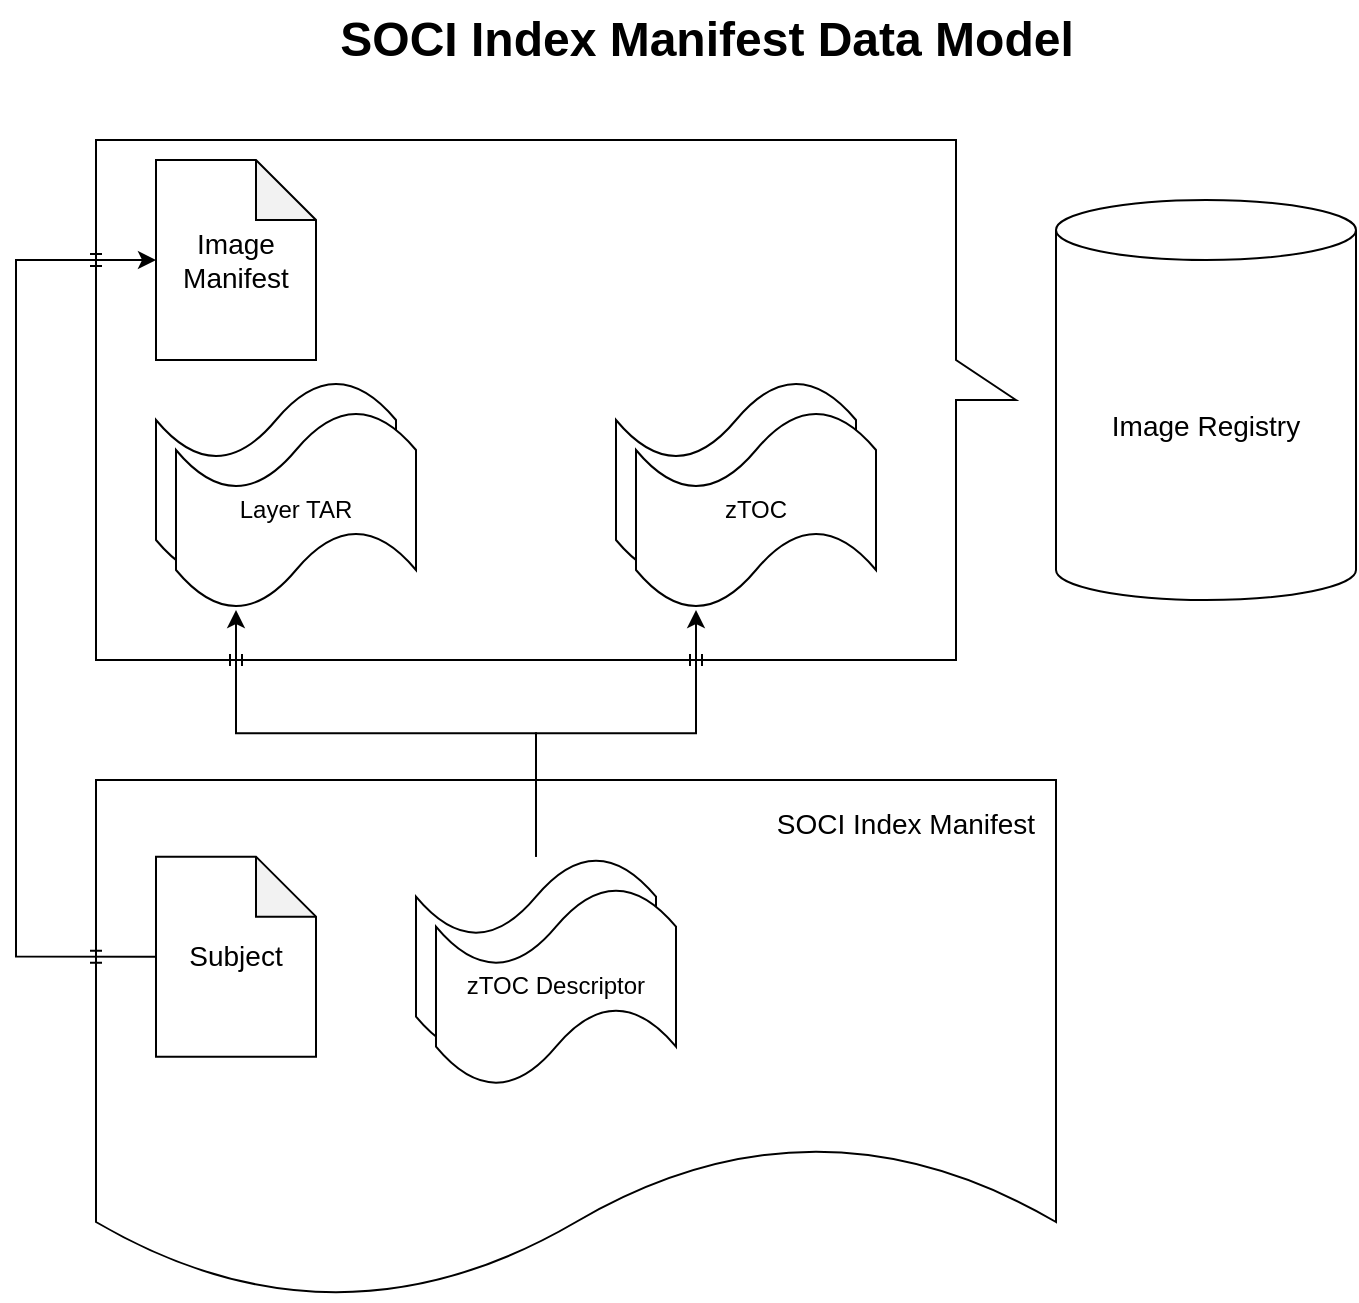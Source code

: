 <mxfile version="21.7.4" pages="3">
  <diagram id="SrsEUKPQzTuFIiwJ74g3" name="SOCI Index Manifest Conceptual Data Model">
    <mxGraphModel dx="871" dy="557" grid="1" gridSize="10" guides="1" tooltips="1" connect="1" arrows="1" fold="1" page="1" pageScale="1" pageWidth="850" pageHeight="1100" math="0" shadow="0">
      <root>
        <mxCell id="0" />
        <mxCell id="1" parent="0" />
        <mxCell id="FyN6CTO_EVjRVQTpH4Jl-3" value="" style="endArrow=none;html=1;rounded=0;entryX=0;entryY=0.25;entryDx=0;entryDy=0;exitX=0;exitY=0.75;exitDx=0;exitDy=0;" edge="1" parent="1" source="b5TryvZq0dLBTrqWfXX_-22" target="b5TryvZq0dLBTrqWfXX_-22">
          <mxGeometry width="50" height="50" relative="1" as="geometry">
            <mxPoint x="30" y="600" as="sourcePoint" />
            <mxPoint x="80" y="550" as="targetPoint" />
          </mxGeometry>
        </mxCell>
        <mxCell id="b5TryvZq0dLBTrqWfXX_-2" value="" style="shape=callout;whiteSpace=wrap;html=1;perimeter=calloutPerimeter;direction=north;" parent="1" vertex="1">
          <mxGeometry x="120" y="80" width="460" height="260" as="geometry" />
        </mxCell>
        <mxCell id="Pcr5lFeToXjoZPdI28by-1" value="&lt;font style=&quot;font-size: 14px;&quot;&gt;Image Registry&lt;/font&gt;" style="shape=cylinder3;whiteSpace=wrap;html=1;boundedLbl=1;backgroundOutline=1;size=15;" parent="1" vertex="1">
          <mxGeometry x="600" y="110" width="150" height="200" as="geometry" />
        </mxCell>
        <mxCell id="b5TryvZq0dLBTrqWfXX_-1" value="SOCI Index Manifest Data Model" style="text;strokeColor=none;fillColor=none;html=1;fontSize=24;fontStyle=1;verticalAlign=middle;align=center;" parent="1" vertex="1">
          <mxGeometry x="375" y="10" width="100" height="40" as="geometry" />
        </mxCell>
        <mxCell id="b5TryvZq0dLBTrqWfXX_-3" value="&lt;font style=&quot;font-size: 14px;&quot;&gt;Image&lt;br&gt;Manifest&lt;/font&gt;" style="shape=note;whiteSpace=wrap;html=1;backgroundOutline=1;darkOpacity=0.05;" parent="1" vertex="1">
          <mxGeometry x="150" y="90" width="80" height="100" as="geometry" />
        </mxCell>
        <mxCell id="6-Rnrs3Tz1sssGdccral-2" value="" style="group" parent="1" vertex="1" connectable="0">
          <mxGeometry x="150" y="200" width="130" height="115" as="geometry" />
        </mxCell>
        <mxCell id="b5TryvZq0dLBTrqWfXX_-10" value="" style="shape=tape;whiteSpace=wrap;html=1;" parent="6-Rnrs3Tz1sssGdccral-2" vertex="1">
          <mxGeometry width="120" height="100" as="geometry" />
        </mxCell>
        <mxCell id="b5TryvZq0dLBTrqWfXX_-11" value="Layer TAR" style="shape=tape;whiteSpace=wrap;html=1;" parent="6-Rnrs3Tz1sssGdccral-2" vertex="1">
          <mxGeometry x="10" y="15" width="120" height="100" as="geometry" />
        </mxCell>
        <mxCell id="Mg72toaegfRqloMlvEUf-1" value="" style="group" parent="1" vertex="1" connectable="0">
          <mxGeometry x="380" y="200" width="130" height="115" as="geometry" />
        </mxCell>
        <mxCell id="Mg72toaegfRqloMlvEUf-2" value="" style="shape=tape;whiteSpace=wrap;html=1;" parent="Mg72toaegfRqloMlvEUf-1" vertex="1">
          <mxGeometry width="120" height="100" as="geometry" />
        </mxCell>
        <mxCell id="Mg72toaegfRqloMlvEUf-3" value="zTOC" style="shape=tape;whiteSpace=wrap;html=1;" parent="Mg72toaegfRqloMlvEUf-1" vertex="1">
          <mxGeometry x="10" y="15" width="120" height="100" as="geometry" />
        </mxCell>
        <mxCell id="b5TryvZq0dLBTrqWfXX_-22" value="" style="shape=document;whiteSpace=wrap;html=1;boundedLbl=1;" parent="1" vertex="1">
          <mxGeometry x="120" y="400" width="480" height="260" as="geometry" />
        </mxCell>
        <mxCell id="b5TryvZq0dLBTrqWfXX_-27" value="&lt;font style=&quot;font-size: 14px;&quot;&gt;SOCI Index Manifest&lt;/font&gt;" style="text;html=1;strokeColor=none;fillColor=none;align=center;verticalAlign=middle;whiteSpace=wrap;rounded=0;" parent="1" vertex="1">
          <mxGeometry x="450" y="400" width="150" height="43.33" as="geometry" />
        </mxCell>
        <mxCell id="FyN6CTO_EVjRVQTpH4Jl-2" style="edgeStyle=orthogonalEdgeStyle;rounded=0;orthogonalLoop=1;jettySize=auto;html=1;exitX=0;exitY=0.5;exitDx=0;exitDy=0;exitPerimeter=0;entryX=0;entryY=0.5;entryDx=0;entryDy=0;entryPerimeter=0;jumpStyle=none;" edge="1" parent="1" source="b5TryvZq0dLBTrqWfXX_-31" target="b5TryvZq0dLBTrqWfXX_-3">
          <mxGeometry relative="1" as="geometry">
            <Array as="points">
              <mxPoint x="80" y="488" />
              <mxPoint x="80" y="140" />
            </Array>
          </mxGeometry>
        </mxCell>
        <mxCell id="b5TryvZq0dLBTrqWfXX_-31" value="&lt;font style=&quot;font-size: 14px;&quot;&gt;Subject&lt;/font&gt;" style="shape=note;whiteSpace=wrap;html=1;backgroundOutline=1;darkOpacity=0.05;" parent="1" vertex="1">
          <mxGeometry x="150" y="438.33" width="80" height="100" as="geometry" />
        </mxCell>
        <mxCell id="b5TryvZq0dLBTrqWfXX_-28" value="" style="endArrow=none;html=1;rounded=0;entryX=0;entryY=0.75;entryDx=0;entryDy=0;exitX=0;exitY=0.25;exitDx=0;exitDy=0;" parent="1" source="b5TryvZq0dLBTrqWfXX_-22" target="b5TryvZq0dLBTrqWfXX_-22" edge="1">
          <mxGeometry width="50" height="50" relative="1" as="geometry">
            <mxPoint x="386.667" y="1822.222" as="sourcePoint" />
            <mxPoint x="453.333" y="1750" as="targetPoint" />
          </mxGeometry>
        </mxCell>
        <mxCell id="6-Rnrs3Tz1sssGdccral-1" value="" style="group" parent="1" vertex="1" connectable="0">
          <mxGeometry x="280" y="438.33" width="130" height="115" as="geometry" />
        </mxCell>
        <mxCell id="b5TryvZq0dLBTrqWfXX_-33" value="" style="shape=tape;whiteSpace=wrap;html=1;" parent="6-Rnrs3Tz1sssGdccral-1" vertex="1">
          <mxGeometry width="120" height="100" as="geometry" />
        </mxCell>
        <mxCell id="b5TryvZq0dLBTrqWfXX_-34" value="zTOC Descriptor" style="shape=tape;whiteSpace=wrap;html=1;" parent="6-Rnrs3Tz1sssGdccral-1" vertex="1">
          <mxGeometry x="10" y="15" width="120" height="100" as="geometry" />
        </mxCell>
        <mxCell id="FyN6CTO_EVjRVQTpH4Jl-7" style="edgeStyle=orthogonalEdgeStyle;rounded=0;orthogonalLoop=1;jettySize=auto;html=1;entryX=0.25;entryY=1;entryDx=0;entryDy=0;entryPerimeter=0;" edge="1" parent="1" source="b5TryvZq0dLBTrqWfXX_-33" target="b5TryvZq0dLBTrqWfXX_-11">
          <mxGeometry relative="1" as="geometry" />
        </mxCell>
        <mxCell id="FyN6CTO_EVjRVQTpH4Jl-8" style="edgeStyle=orthogonalEdgeStyle;rounded=0;orthogonalLoop=1;jettySize=auto;html=1;entryX=0.25;entryY=1;entryDx=0;entryDy=0;entryPerimeter=0;jumpStyle=line;" edge="1" parent="1" source="b5TryvZq0dLBTrqWfXX_-33" target="Mg72toaegfRqloMlvEUf-3">
          <mxGeometry relative="1" as="geometry" />
        </mxCell>
        <mxCell id="FyN6CTO_EVjRVQTpH4Jl-9" value="" style="endArrow=none;html=1;rounded=0;entryX=0;entryY=0;entryDx=0;entryDy=0;entryPerimeter=0;exitX=0;exitY=0;exitDx=0;exitDy=430;exitPerimeter=0;jumpStyle=line;" edge="1" parent="1" source="b5TryvZq0dLBTrqWfXX_-2" target="b5TryvZq0dLBTrqWfXX_-2">
          <mxGeometry width="50" height="50" relative="1" as="geometry">
            <mxPoint x="-20" y="430" as="sourcePoint" />
            <mxPoint x="30" y="380" as="targetPoint" />
          </mxGeometry>
        </mxCell>
        <mxCell id="b5TryvZq0dLBTrqWfXX_-9" value="" style="endArrow=none;html=1;rounded=0;entryX=0;entryY=0.5;entryDx=0;entryDy=0;exitX=0;exitY=0.25;exitDx=0;exitDy=0;jumpStyle=line;" parent="1" source="b5TryvZq0dLBTrqWfXX_-22" target="b5TryvZq0dLBTrqWfXX_-22" edge="1">
          <mxGeometry width="50" height="50" relative="1" as="geometry">
            <mxPoint x="320" y="805" as="sourcePoint" />
            <mxPoint x="320" y="895" as="targetPoint" />
          </mxGeometry>
        </mxCell>
        <mxCell id="FyN6CTO_EVjRVQTpH4Jl-4" value="" style="endArrow=none;html=1;rounded=0;entryX=1;entryY=0;entryDx=0;entryDy=0;entryPerimeter=0;exitX=0.5;exitY=0;exitDx=0;exitDy=0;exitPerimeter=0;jumpStyle=line;" edge="1" parent="1" source="b5TryvZq0dLBTrqWfXX_-2" target="b5TryvZq0dLBTrqWfXX_-2">
          <mxGeometry width="50" height="50" relative="1" as="geometry">
            <mxPoint y="160" as="sourcePoint" />
            <mxPoint x="50" y="110" as="targetPoint" />
          </mxGeometry>
        </mxCell>
      </root>
    </mxGraphModel>
  </diagram>
  <diagram id="JRSb18XIy7-BX75Ahl7u" name="zTOC Conceptual Data Model">
    <mxGraphModel dx="1306" dy="836" grid="1" gridSize="10" guides="1" tooltips="1" connect="1" arrows="1" fold="1" page="1" pageScale="1" pageWidth="850" pageHeight="1100" math="0" shadow="0">
      <root>
        <mxCell id="0" />
        <mxCell id="1" parent="0" />
        <mxCell id="0-VWB_O9_oW7rKXWSyIv-12" value="" style="shape=document;whiteSpace=wrap;html=1;boundedLbl=1;direction=west;" parent="1" vertex="1">
          <mxGeometry x="85" y="600" width="635" height="290" as="geometry" />
        </mxCell>
        <mxCell id="Xldncla22xmtP08vMowO-5" value="filename: &quot;File 1&quot;&lt;br&gt;offset: 1024&lt;br&gt;size: 2342022&lt;br&gt;type: &quot;reg&quot;&lt;br&gt;ownership: root:wheel&lt;br&gt;permissions: -rw-r--r--&lt;br&gt;timestamp: Oct 13 11:59" style="text;strokeColor=none;fillColor=none;align=left;verticalAlign=middle;spacingLeft=4;spacingRight=4;overflow=hidden;points=[[0,0.5],[1,0.5]];portConstraint=eastwest;rotatable=0;whiteSpace=wrap;html=1;" vertex="1" parent="1">
          <mxGeometry x="280" y="750" width="160" height="120" as="geometry" />
        </mxCell>
        <mxCell id="0-VWB_O9_oW7rKXWSyIv-37" value="filename: &quot;File 0&quot;&lt;br&gt;offset: 512&lt;br&gt;size: 0&lt;br&gt;type: &quot;dir&quot;&lt;br&gt;ownership: root:wheel&lt;br&gt;permissions: drwxr-xr-x&lt;br&gt;timestamp: Oct 13 11:59" style="text;strokeColor=none;fillColor=none;align=left;verticalAlign=middle;spacingLeft=4;spacingRight=4;overflow=hidden;points=[[0,0.5],[1,0.5]];portConstraint=eastwest;rotatable=0;whiteSpace=wrap;html=1;" parent="1" vertex="1">
          <mxGeometry x="120" y="750" width="160" height="120" as="geometry" />
        </mxCell>
        <mxCell id="0-VWB_O9_oW7rKXWSyIv-2" value="" style="shape=document;whiteSpace=wrap;html=1;boundedLbl=1;" parent="1" vertex="1">
          <mxGeometry x="80" y="120" width="640" height="240" as="geometry" />
        </mxCell>
        <mxCell id="0-VWB_O9_oW7rKXWSyIv-3" value="&lt;font style=&quot;font-size: 14px;&quot;&gt;Layer TAR&lt;/font&gt;" style="text;html=1;strokeColor=none;fillColor=none;align=center;verticalAlign=middle;whiteSpace=wrap;rounded=0;" parent="1" vertex="1">
          <mxGeometry x="600" y="120" width="120" height="30" as="geometry" />
        </mxCell>
        <mxCell id="0-VWB_O9_oW7rKXWSyIv-4" value="File 0" style="shape=note;whiteSpace=wrap;html=1;backgroundOutline=1;darkOpacity=0.05;" parent="1" vertex="1">
          <mxGeometry x="120" y="164" width="80" height="100" as="geometry" />
        </mxCell>
        <mxCell id="0-VWB_O9_oW7rKXWSyIv-5" value="File 1" style="shape=note;whiteSpace=wrap;html=1;backgroundOutline=1;darkOpacity=0.05;" parent="1" vertex="1">
          <mxGeometry x="230" y="164" width="80" height="100" as="geometry" />
        </mxCell>
        <mxCell id="0-VWB_O9_oW7rKXWSyIv-7" value="File N" style="shape=note;whiteSpace=wrap;html=1;backgroundOutline=1;darkOpacity=0.05;" parent="1" vertex="1">
          <mxGeometry x="550" y="164" width="80" height="100" as="geometry" />
        </mxCell>
        <mxCell id="0-VWB_O9_oW7rKXWSyIv-9" value="File 2" style="shape=note;whiteSpace=wrap;html=1;backgroundOutline=1;darkOpacity=0.05;" parent="1" vertex="1">
          <mxGeometry x="335" y="164" width="80" height="100" as="geometry" />
        </mxCell>
        <mxCell id="0-VWB_O9_oW7rKXWSyIv-10" value="&lt;font style=&quot;font-size: 14px;&quot;&gt;...&lt;/font&gt;" style="text;html=1;strokeColor=none;fillColor=none;align=center;verticalAlign=middle;whiteSpace=wrap;rounded=0;" parent="1" vertex="1">
          <mxGeometry x="450" y="199" width="60" height="30" as="geometry" />
        </mxCell>
        <mxCell id="0-VWB_O9_oW7rKXWSyIv-13" value="&lt;font style=&quot;font-size: 14px;&quot;&gt;zTOC&lt;/font&gt;" style="text;html=1;strokeColor=none;fillColor=none;align=center;verticalAlign=middle;whiteSpace=wrap;rounded=0;" parent="1" vertex="1">
          <mxGeometry x="660" y="860" width="70" height="30" as="geometry" />
        </mxCell>
        <mxCell id="0-VWB_O9_oW7rKXWSyIv-34" value="zTOC Data Model" style="text;strokeColor=none;fillColor=none;html=1;fontSize=24;fontStyle=1;verticalAlign=middle;align=center;" parent="1" vertex="1">
          <mxGeometry x="375" y="40" width="100" height="40" as="geometry" />
        </mxCell>
        <mxCell id="0-VWB_O9_oW7rKXWSyIv-36" value="" style="shape=curlyBracket;whiteSpace=wrap;html=1;rounded=1;flipH=1;labelPosition=right;verticalLabelPosition=middle;align=left;verticalAlign=middle;" parent="1" vertex="1">
          <mxGeometry x="650" y="750" width="20" height="120" as="geometry" />
        </mxCell>
        <mxCell id="0-VWB_O9_oW7rKXWSyIv-45" value="&lt;font style=&quot;font-size: 14px;&quot;&gt;Span 0&lt;/font&gt;" style="shape=crossbar;whiteSpace=wrap;html=1;rounded=1;labelBackgroundColor=default;" parent="1" vertex="1">
          <mxGeometry x="80" y="510" width="160" height="20" as="geometry" />
        </mxCell>
        <mxCell id="0-VWB_O9_oW7rKXWSyIv-46" value="" style="shape=crossbar;whiteSpace=wrap;html=1;rounded=1;" parent="1" vertex="1">
          <mxGeometry x="240" y="510" width="160" height="20" as="geometry" />
        </mxCell>
        <mxCell id="0-VWB_O9_oW7rKXWSyIv-47" value="" style="shape=crossbar;whiteSpace=wrap;html=1;rounded=1;" parent="1" vertex="1">
          <mxGeometry x="400" y="510" width="160" height="20" as="geometry" />
        </mxCell>
        <mxCell id="0-VWB_O9_oW7rKXWSyIv-49" value="" style="shape=crossbar;whiteSpace=wrap;html=1;rounded=1;" parent="1" vertex="1">
          <mxGeometry x="560" y="510" width="160" height="20" as="geometry" />
        </mxCell>
        <mxCell id="0-VWB_O9_oW7rKXWSyIv-50" value="&lt;font style=&quot;font-size: 14px;&quot;&gt;Span 1&lt;/font&gt;" style="text;html=1;align=center;verticalAlign=middle;resizable=0;points=[];autosize=1;strokeColor=none;fillColor=none;labelBackgroundColor=default;" parent="1" vertex="1">
          <mxGeometry x="285" y="505" width="70" height="30" as="geometry" />
        </mxCell>
        <mxCell id="0-VWB_O9_oW7rKXWSyIv-51" value="&lt;font style=&quot;font-size: 14px;&quot;&gt;Span M&lt;/font&gt;" style="text;html=1;align=center;verticalAlign=middle;resizable=0;points=[];autosize=1;strokeColor=none;fillColor=none;labelBackgroundColor=default;" parent="1" vertex="1">
          <mxGeometry x="605" y="505" width="70" height="30" as="geometry" />
        </mxCell>
        <mxCell id="0-VWB_O9_oW7rKXWSyIv-52" value="&lt;font style=&quot;font-size: 14px;&quot;&gt;...&lt;/font&gt;" style="text;html=1;align=center;verticalAlign=middle;resizable=0;points=[];autosize=1;strokeColor=none;fillColor=none;labelBackgroundColor=default;" parent="1" vertex="1">
          <mxGeometry x="460" y="505" width="40" height="30" as="geometry" />
        </mxCell>
        <mxCell id="2kf-UJoQrWMz3WYHTvFX-1" value="&lt;font style=&quot;font-size: 14px;&quot;&gt;size&lt;/font&gt;" style="shape=crossbar;whiteSpace=wrap;html=1;rounded=1;labelBackgroundColor=default;" parent="1" vertex="1">
          <mxGeometry x="120" y="450" width="70" height="20" as="geometry" />
        </mxCell>
        <mxCell id="2kf-UJoQrWMz3WYHTvFX-2" value="&lt;font style=&quot;font-size: 13px;&quot;&gt;offset&lt;/font&gt;" style="shape=crossbar;whiteSpace=wrap;html=1;rounded=1;labelBackgroundColor=default;" parent="1" vertex="1">
          <mxGeometry x="80" y="390" width="40" height="20" as="geometry" />
        </mxCell>
        <mxCell id="LTZgqlxJZphL1dh3Dr4Q-6" value="&lt;font style=&quot;font-size: 14px;&quot;&gt;zInfo&lt;/font&gt;" style="shape=note;whiteSpace=wrap;html=1;backgroundOutline=1;darkOpacity=0.05;" parent="1" vertex="1">
          <mxGeometry x="580" y="630" width="80" height="100" as="geometry" />
        </mxCell>
        <mxCell id="0-VWB_O9_oW7rKXWSyIv-35" value="" style="shape=curlyBracket;whiteSpace=wrap;html=1;rounded=1;labelPosition=left;verticalLabelPosition=middle;align=right;verticalAlign=middle;" parent="1" vertex="1">
          <mxGeometry x="100" y="750" width="20" height="120" as="geometry" />
        </mxCell>
        <mxCell id="0-VWB_O9_oW7rKXWSyIv-81" value="&lt;font style=&quot;font-size: 14px;&quot;&gt;,&lt;/font&gt;" style="text;html=1;strokeColor=none;fillColor=none;align=center;verticalAlign=middle;whiteSpace=wrap;rounded=0;" parent="1" vertex="1">
          <mxGeometry x="240" y="840" width="60" height="30" as="geometry" />
        </mxCell>
        <mxCell id="0-VWB_O9_oW7rKXWSyIv-82" value="&lt;font style=&quot;font-size: 14px;&quot;&gt;,&lt;/font&gt;" style="text;html=1;strokeColor=none;fillColor=none;align=center;verticalAlign=middle;whiteSpace=wrap;rounded=0;" parent="1" vertex="1">
          <mxGeometry x="400" y="840" width="60" height="30" as="geometry" />
        </mxCell>
        <mxCell id="0-VWB_O9_oW7rKXWSyIv-83" value="&lt;font style=&quot;font-size: 14px;&quot;&gt;...&lt;/font&gt;" style="text;html=1;strokeColor=none;fillColor=none;align=center;verticalAlign=middle;whiteSpace=wrap;rounded=0;" parent="1" vertex="1">
          <mxGeometry x="425" y="840" width="60" height="30" as="geometry" />
        </mxCell>
        <mxCell id="0-VWB_O9_oW7rKXWSyIv-65" value="&lt;font style=&quot;font-size: 14px;&quot;&gt;,&lt;/font&gt;" style="text;html=1;strokeColor=none;fillColor=none;align=center;verticalAlign=middle;whiteSpace=wrap;rounded=0;" parent="1" vertex="1">
          <mxGeometry x="450" y="840" width="60" height="30" as="geometry" />
        </mxCell>
        <mxCell id="LTZgqlxJZphL1dh3Dr4Q-14" value="&lt;font style=&quot;font-size: 14px;&quot;&gt;TOC&lt;/font&gt;" style="text;html=1;strokeColor=none;fillColor=none;align=center;verticalAlign=middle;whiteSpace=wrap;rounded=0;rotation=0;" parent="1" vertex="1">
          <mxGeometry x="372.5" y="725" width="60" height="30" as="geometry" />
        </mxCell>
        <mxCell id="Xldncla22xmtP08vMowO-6" value="filename: &quot;File N&quot;&lt;br&gt;offset: 34542592&lt;br&gt;size: 202359&lt;br&gt;type: &quot;reg&quot;&lt;br&gt;ownership: root:root&lt;br&gt;permissions: -rwxr-xr-x&lt;br&gt;timestamp: Oct 12 8:02" style="text;strokeColor=none;fillColor=none;align=left;verticalAlign=middle;spacingLeft=4;spacingRight=4;overflow=hidden;points=[[0,0.5],[1,0.5]];portConstraint=eastwest;rotatable=0;whiteSpace=wrap;html=1;" vertex="1" parent="1">
          <mxGeometry x="490" y="750" width="160" height="120" as="geometry" />
        </mxCell>
      </root>
    </mxGraphModel>
  </diagram>
  <diagram name="SOCI Index Entities and Relationship" id="1k_N5TOBv1MA26c0kvg-">
    <mxGraphModel dx="1306" dy="836" grid="1" gridSize="10" guides="1" tooltips="1" connect="1" arrows="1" fold="1" page="1" pageScale="1" pageWidth="850" pageHeight="1100" math="0" shadow="0">
      <root>
        <mxCell id="0" />
        <mxCell id="1" parent="0" />
        <mxCell id="WyHwtmY7Bdcna4DdnBDK-58" value="" style="group;movable=1;resizable=1;rotatable=1;deletable=1;editable=1;locked=0;connectable=1;" parent="1" vertex="1" connectable="0">
          <mxGeometry x="160" y="120" width="600" height="600" as="geometry" />
        </mxCell>
        <mxCell id="WyHwtmY7Bdcna4DdnBDK-55" value="" style="rounded=0;whiteSpace=wrap;html=1;" parent="WyHwtmY7Bdcna4DdnBDK-58" vertex="1">
          <mxGeometry width="600" height="600" as="geometry" />
        </mxCell>
        <mxCell id="WyHwtmY7Bdcna4DdnBDK-57" value="&lt;font style=&quot;font-size: 14px;&quot;&gt;OCI Container Image&lt;/font&gt;" style="text;html=1;strokeColor=none;fillColor=none;align=center;verticalAlign=middle;whiteSpace=wrap;rounded=0;" parent="WyHwtmY7Bdcna4DdnBDK-58" vertex="1">
          <mxGeometry x="440" width="160" height="30" as="geometry" />
        </mxCell>
        <mxCell id="WyHwtmY7Bdcna4DdnBDK-101" value="" style="endArrow=none;html=1;rounded=0;entryX=1;entryY=0;entryDx=0;entryDy=0;exitX=1;exitY=1;exitDx=0;exitDy=0;" parent="WyHwtmY7Bdcna4DdnBDK-58" source="WyHwtmY7Bdcna4DdnBDK-55" target="WyHwtmY7Bdcna4DdnBDK-57" edge="1">
          <mxGeometry width="50" height="50" relative="1" as="geometry">
            <mxPoint x="640" y="130" as="sourcePoint" />
            <mxPoint x="690" y="80" as="targetPoint" />
          </mxGeometry>
        </mxCell>
        <mxCell id="WyHwtmY7Bdcna4DdnBDK-12" value="Image Config&lt;br&gt;application/vnd.oci.image.config.v1+json" style="shape=note;whiteSpace=wrap;html=1;backgroundOutline=1;darkOpacity=0.05;" parent="1" vertex="1">
          <mxGeometry x="200" y="570" width="240" height="100" as="geometry" />
        </mxCell>
        <mxCell id="WyHwtmY7Bdcna4DdnBDK-13" value="Layer TAR&lt;br&gt;application/vnd.oci.image.layer.v1.tar&lt;br&gt;application/vnd.oci.image.layer.v1.tar+gzip" style="shape=note;whiteSpace=wrap;html=1;backgroundOutline=1;darkOpacity=0.05;" parent="1" vertex="1">
          <mxGeometry x="480" y="570" width="240" height="100" as="geometry" />
        </mxCell>
        <mxCell id="WyHwtmY7Bdcna4DdnBDK-20" style="edgeStyle=orthogonalEdgeStyle;rounded=0;orthogonalLoop=1;jettySize=auto;html=1;exitX=0.5;exitY=1;exitDx=0;exitDy=0;exitPerimeter=0;entryX=0.5;entryY=0;entryDx=0;entryDy=0;entryPerimeter=0;" parent="1" source="WyHwtmY7Bdcna4DdnBDK-2" target="WyHwtmY7Bdcna4DdnBDK-17" edge="1">
          <mxGeometry relative="1" as="geometry" />
        </mxCell>
        <mxCell id="WyHwtmY7Bdcna4DdnBDK-27" value="&lt;font style=&quot;font-size: 14px;&quot;&gt;1..*&lt;/font&gt;" style="edgeLabel;html=1;align=center;verticalAlign=middle;resizable=0;points=[];" parent="WyHwtmY7Bdcna4DdnBDK-20" vertex="1" connectable="0">
          <mxGeometry x="-0.08" relative="1" as="geometry">
            <mxPoint x="15" as="offset" />
          </mxGeometry>
        </mxCell>
        <mxCell id="WyHwtmY7Bdcna4DdnBDK-21" style="rounded=0;orthogonalLoop=1;jettySize=auto;html=1;exitX=0.5;exitY=1;exitDx=0;exitDy=0;exitPerimeter=0;entryX=0.5;entryY=0;entryDx=0;entryDy=0;entryPerimeter=0;strokeColor=default;strokeWidth=1;" parent="1" source="WyHwtmY7Bdcna4DdnBDK-17" target="WyHwtmY7Bdcna4DdnBDK-12" edge="1">
          <mxGeometry relative="1" as="geometry" />
        </mxCell>
        <mxCell id="WyHwtmY7Bdcna4DdnBDK-24" value="&lt;font style=&quot;font-size: 14px;&quot;&gt;1..1&lt;/font&gt;" style="edgeLabel;html=1;align=center;verticalAlign=middle;resizable=0;points=[];" parent="WyHwtmY7Bdcna4DdnBDK-21" vertex="1" connectable="0">
          <mxGeometry x="-0.004" y="-2" relative="1" as="geometry">
            <mxPoint x="-11" y="-8" as="offset" />
          </mxGeometry>
        </mxCell>
        <mxCell id="WyHwtmY7Bdcna4DdnBDK-22" style="rounded=0;orthogonalLoop=1;jettySize=auto;html=1;entryX=0;entryY=0;entryDx=120;entryDy=0;entryPerimeter=0;exitX=0.5;exitY=1;exitDx=0;exitDy=0;exitPerimeter=0;" parent="1" source="WyHwtmY7Bdcna4DdnBDK-17" target="WyHwtmY7Bdcna4DdnBDK-13" edge="1">
          <mxGeometry relative="1" as="geometry" />
        </mxCell>
        <mxCell id="WyHwtmY7Bdcna4DdnBDK-26" value="&lt;font style=&quot;font-size: 14px;&quot;&gt;1..*&lt;/font&gt;" style="edgeLabel;html=1;align=center;verticalAlign=middle;resizable=0;points=[];" parent="WyHwtmY7Bdcna4DdnBDK-22" vertex="1" connectable="0">
          <mxGeometry x="-0.053" relative="1" as="geometry">
            <mxPoint x="17" y="-7" as="offset" />
          </mxGeometry>
        </mxCell>
        <mxCell id="WyHwtmY7Bdcna4DdnBDK-62" value="" style="group;movable=1;resizable=1;rotatable=1;deletable=1;editable=1;locked=0;connectable=1;" parent="1" vertex="1" connectable="0">
          <mxGeometry x="920" y="120" width="600" height="600" as="geometry" />
        </mxCell>
        <mxCell id="WyHwtmY7Bdcna4DdnBDK-60" value="" style="whiteSpace=wrap;html=1;aspect=fixed;movable=1;resizable=1;rotatable=1;deletable=1;editable=1;locked=0;connectable=1;" parent="WyHwtmY7Bdcna4DdnBDK-62" vertex="1">
          <mxGeometry width="600" height="600" as="geometry" />
        </mxCell>
        <mxCell id="WyHwtmY7Bdcna4DdnBDK-61" value="&lt;font style=&quot;font-size: 14px;&quot;&gt;SOCI Index&lt;/font&gt;" style="text;html=1;strokeColor=none;fillColor=none;align=center;verticalAlign=middle;whiteSpace=wrap;rounded=0;movable=1;resizable=1;rotatable=1;deletable=1;editable=1;locked=0;connectable=1;" parent="WyHwtmY7Bdcna4DdnBDK-62" vertex="1">
          <mxGeometry x="490" width="110" height="30" as="geometry" />
        </mxCell>
        <mxCell id="WyHwtmY7Bdcna4DdnBDK-51" value="zTOC&lt;br&gt;application/octet-stream" style="shape=note;whiteSpace=wrap;html=1;backgroundOutline=1;darkOpacity=0.05;movable=1;resizable=1;rotatable=1;deletable=1;editable=1;locked=0;connectable=1;" parent="WyHwtmY7Bdcna4DdnBDK-62" vertex="1">
          <mxGeometry x="175" y="450" width="250" height="100" as="geometry" />
        </mxCell>
        <mxCell id="WyHwtmY7Bdcna4DdnBDK-99" style="edgeStyle=orthogonalEdgeStyle;rounded=0;orthogonalLoop=1;jettySize=auto;html=1;entryX=0.5;entryY=0;entryDx=0;entryDy=0;entryPerimeter=0;" parent="WyHwtmY7Bdcna4DdnBDK-62" source="WyHwtmY7Bdcna4DdnBDK-64" target="WyHwtmY7Bdcna4DdnBDK-51" edge="1">
          <mxGeometry relative="1" as="geometry">
            <Array as="points">
              <mxPoint x="300" y="400" />
              <mxPoint x="300" y="400" />
            </Array>
          </mxGeometry>
        </mxCell>
        <mxCell id="WyHwtmY7Bdcna4DdnBDK-100" value="&lt;font style=&quot;font-size: 14px;&quot;&gt;1..*&lt;/font&gt;" style="edgeLabel;html=1;align=center;verticalAlign=middle;resizable=0;points=[];" parent="WyHwtmY7Bdcna4DdnBDK-99" vertex="1" connectable="0">
          <mxGeometry x="0.01" y="1" relative="1" as="geometry">
            <mxPoint x="19" as="offset" />
          </mxGeometry>
        </mxCell>
        <mxCell id="WyHwtmY7Bdcna4DdnBDK-64" value="Index Manifest&lt;br&gt;application/vnd.oci.image.manifest.v1+json" style="shape=note;whiteSpace=wrap;html=1;backgroundOutline=1;darkOpacity=0.05;movable=1;resizable=1;rotatable=1;deletable=1;editable=1;locked=0;connectable=1;" parent="WyHwtmY7Bdcna4DdnBDK-62" vertex="1">
          <mxGeometry x="175" y="250" width="250" height="100" as="geometry" />
        </mxCell>
        <mxCell id="WyHwtmY7Bdcna4DdnBDK-102" value="" style="endArrow=none;html=1;rounded=0;entryX=0;entryY=0;entryDx=0;entryDy=0;exitX=0;exitY=1;exitDx=0;exitDy=0;" parent="WyHwtmY7Bdcna4DdnBDK-62" source="WyHwtmY7Bdcna4DdnBDK-60" target="WyHwtmY7Bdcna4DdnBDK-62" edge="1">
          <mxGeometry width="50" height="50" relative="1" as="geometry">
            <mxPoint x="-110" y="160" as="sourcePoint" />
            <mxPoint x="-60" y="110" as="targetPoint" />
          </mxGeometry>
        </mxCell>
        <mxCell id="WyHwtmY7Bdcna4DdnBDK-77" value="&lt;font style=&quot;font-size: 14px;&quot;&gt;1..*&lt;/font&gt;" style="text;html=1;strokeColor=none;fillColor=none;align=center;verticalAlign=middle;whiteSpace=wrap;rounded=0;" parent="1" vertex="1">
          <mxGeometry x="230" y="405" width="60" height="30" as="geometry" />
        </mxCell>
        <mxCell id="WyHwtmY7Bdcna4DdnBDK-79" value="&lt;font style=&quot;font-size: 14px;&quot;&gt;1..*&lt;/font&gt;" style="text;html=1;strokeColor=none;fillColor=none;align=center;verticalAlign=middle;whiteSpace=wrap;rounded=0;" parent="1" vertex="1">
          <mxGeometry x="230" y="205" width="60" height="30" as="geometry" />
        </mxCell>
        <mxCell id="WyHwtmY7Bdcna4DdnBDK-80" value="" style="group" parent="1" vertex="1" connectable="0">
          <mxGeometry x="240" y="170" width="350" height="100" as="geometry" />
        </mxCell>
        <mxCell id="WyHwtmY7Bdcna4DdnBDK-2" value="Image Index&lt;br&gt;&amp;lt;&amp;lt;optional&amp;gt;&amp;gt;&lt;br&gt;application/vnd.oci.image.index.v1+json" style="shape=note;whiteSpace=wrap;html=1;backgroundOutline=1;darkOpacity=0.05;points=[[0,0,0,0,0],[0,0,0,120,0],[0,0,0,240,0],[0,0,0,255,15],[0,0,0,270,30],[0,0,0,270,65],[0,0.25,0,0,0],[0,0.5,0,0,0],[0,0.75,0,0,0],[0,1,0,0,0],[0.5,0,0,0,0],[0.5,1,0,0,0],[1,1,0,0,0]];" parent="WyHwtmY7Bdcna4DdnBDK-80" vertex="1">
          <mxGeometry x="80" width="270" height="100" as="geometry" />
        </mxCell>
        <mxCell id="WyHwtmY7Bdcna4DdnBDK-78" value="" style="endArrow=classic;html=1;exitX=0;exitY=0.25;exitDx=0;exitDy=0;exitPerimeter=0;curved=1;entryX=0;entryY=0.75;entryDx=0;entryDy=0;entryPerimeter=0;" parent="WyHwtmY7Bdcna4DdnBDK-80" source="WyHwtmY7Bdcna4DdnBDK-2" target="WyHwtmY7Bdcna4DdnBDK-2" edge="1">
          <mxGeometry width="50" height="50" relative="1" as="geometry">
            <mxPoint y="80" as="sourcePoint" />
            <mxPoint x="50" y="30" as="targetPoint" />
            <Array as="points">
              <mxPoint y="50" />
            </Array>
          </mxGeometry>
        </mxCell>
        <mxCell id="WyHwtmY7Bdcna4DdnBDK-17" value="Image Manifest&lt;br&gt;application/vnd.oci.image.manifest.v1+json" style="shape=note;whiteSpace=wrap;html=1;backgroundOutline=1;darkOpacity=0.05;points=[[0,0,0,0,0],[0,0,0,120,0],[0,0,0,240,0],[0,0,0,255,15],[0,0,0,270,30],[0,0,0,270,50],[0,0.25,0,0,0],[0,0.5,0,0,0],[0,0.75,0,0,0],[0,1,0,0,0],[0.5,0,0,0,0],[0.5,1,0,0,0],[1,1,0,0,0]];" parent="1" vertex="1">
          <mxGeometry x="320" y="370" width="270" height="100" as="geometry" />
        </mxCell>
        <mxCell id="WyHwtmY7Bdcna4DdnBDK-76" value="" style="endArrow=classic;html=1;exitX=0;exitY=0.25;exitDx=0;exitDy=0;exitPerimeter=0;curved=1;entryX=0;entryY=0.75;entryDx=0;entryDy=0;entryPerimeter=0;" parent="1" source="WyHwtmY7Bdcna4DdnBDK-17" target="WyHwtmY7Bdcna4DdnBDK-17" edge="1">
          <mxGeometry width="50" height="50" relative="1" as="geometry">
            <mxPoint x="220" y="410" as="sourcePoint" />
            <mxPoint x="320" y="450" as="targetPoint" />
            <Array as="points">
              <mxPoint x="240" y="420" />
            </Array>
          </mxGeometry>
        </mxCell>
        <mxCell id="WyHwtmY7Bdcna4DdnBDK-86" style="edgeStyle=orthogonalEdgeStyle;rounded=0;orthogonalLoop=1;jettySize=auto;html=1;entryX=0;entryY=0;entryDx=270;entryDy=50;entryPerimeter=0;jumpStyle=arc;" parent="1" source="WyHwtmY7Bdcna4DdnBDK-64" target="WyHwtmY7Bdcna4DdnBDK-17" edge="1">
          <mxGeometry relative="1" as="geometry" />
        </mxCell>
        <mxCell id="WyHwtmY7Bdcna4DdnBDK-96" style="edgeStyle=orthogonalEdgeStyle;rounded=0;orthogonalLoop=1;jettySize=auto;html=1;jumpStyle=arc;" parent="1" source="WyHwtmY7Bdcna4DdnBDK-51" target="WyHwtmY7Bdcna4DdnBDK-13" edge="1">
          <mxGeometry relative="1" as="geometry" />
        </mxCell>
        <mxCell id="WyHwtmY7Bdcna4DdnBDK-97" value="&lt;font style=&quot;font-size: 14px;&quot;&gt;1..0&lt;/font&gt;" style="text;html=1;align=center;verticalAlign=middle;resizable=0;points=[];autosize=1;strokeColor=none;fillColor=none;" parent="1" vertex="1">
          <mxGeometry x="820" y="590" width="50" height="30" as="geometry" />
        </mxCell>
        <mxCell id="WyHwtmY7Bdcna4DdnBDK-98" value="&lt;font style=&quot;font-size: 14px;&quot;&gt;1..1&lt;/font&gt;" style="text;html=1;align=center;verticalAlign=middle;resizable=0;points=[];autosize=1;strokeColor=none;fillColor=none;" parent="1" vertex="1">
          <mxGeometry x="820" y="388" width="50" height="30" as="geometry" />
        </mxCell>
        <mxCell id="WyHwtmY7Bdcna4DdnBDK-105" value="&lt;h1&gt;Entities and Relationships&lt;/h1&gt;" style="text;html=1;strokeColor=none;fillColor=none;align=center;verticalAlign=middle;whiteSpace=wrap;rounded=0;" parent="1" vertex="1">
          <mxGeometry x="685" y="60" width="320" height="30" as="geometry" />
        </mxCell>
      </root>
    </mxGraphModel>
  </diagram>
</mxfile>

